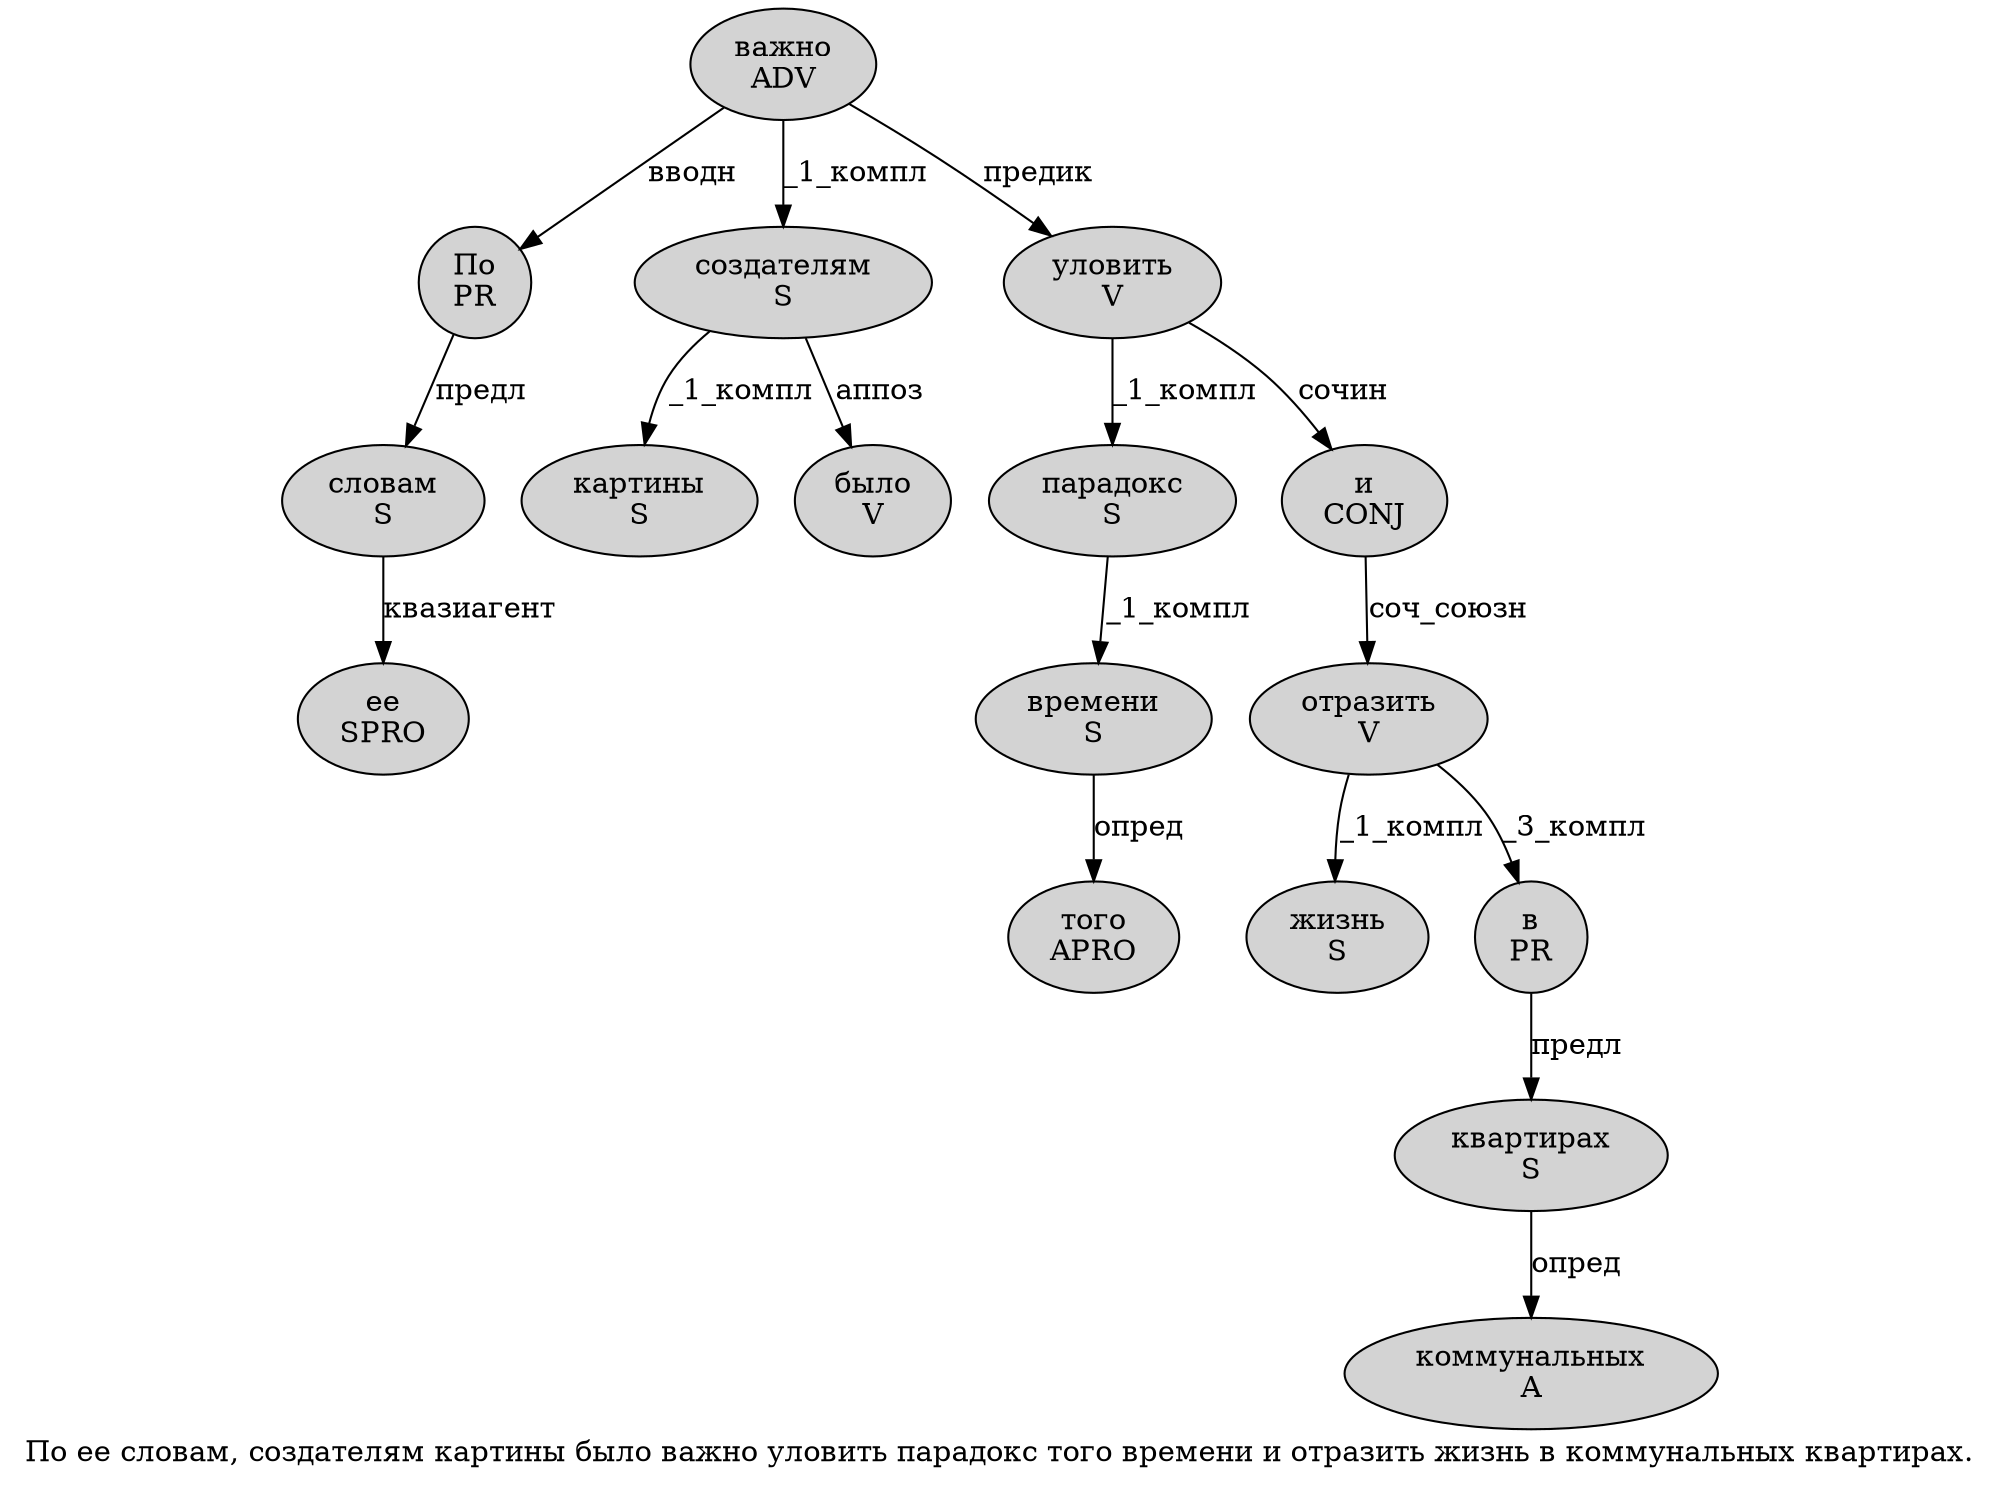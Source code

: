 digraph SENTENCE_1514 {
	graph [label="По ее словам, создателям картины было важно уловить парадокс того времени и отразить жизнь в коммунальных квартирах."]
	node [style=filled]
		0 [label="По
PR" color="" fillcolor=lightgray penwidth=1 shape=ellipse]
		1 [label="ее
SPRO" color="" fillcolor=lightgray penwidth=1 shape=ellipse]
		2 [label="словам
S" color="" fillcolor=lightgray penwidth=1 shape=ellipse]
		4 [label="создателям
S" color="" fillcolor=lightgray penwidth=1 shape=ellipse]
		5 [label="картины
S" color="" fillcolor=lightgray penwidth=1 shape=ellipse]
		6 [label="было
V" color="" fillcolor=lightgray penwidth=1 shape=ellipse]
		7 [label="важно
ADV" color="" fillcolor=lightgray penwidth=1 shape=ellipse]
		8 [label="уловить
V" color="" fillcolor=lightgray penwidth=1 shape=ellipse]
		9 [label="парадокс
S" color="" fillcolor=lightgray penwidth=1 shape=ellipse]
		10 [label="того
APRO" color="" fillcolor=lightgray penwidth=1 shape=ellipse]
		11 [label="времени
S" color="" fillcolor=lightgray penwidth=1 shape=ellipse]
		12 [label="и
CONJ" color="" fillcolor=lightgray penwidth=1 shape=ellipse]
		13 [label="отразить
V" color="" fillcolor=lightgray penwidth=1 shape=ellipse]
		14 [label="жизнь
S" color="" fillcolor=lightgray penwidth=1 shape=ellipse]
		15 [label="в
PR" color="" fillcolor=lightgray penwidth=1 shape=ellipse]
		16 [label="коммунальных
A" color="" fillcolor=lightgray penwidth=1 shape=ellipse]
		17 [label="квартирах
S" color="" fillcolor=lightgray penwidth=1 shape=ellipse]
			4 -> 5 [label="_1_компл"]
			4 -> 6 [label="аппоз"]
			2 -> 1 [label="квазиагент"]
			15 -> 17 [label="предл"]
			9 -> 11 [label="_1_компл"]
			7 -> 0 [label="вводн"]
			7 -> 4 [label="_1_компл"]
			7 -> 8 [label="предик"]
			11 -> 10 [label="опред"]
			17 -> 16 [label="опред"]
			8 -> 9 [label="_1_компл"]
			8 -> 12 [label="сочин"]
			0 -> 2 [label="предл"]
			12 -> 13 [label="соч_союзн"]
			13 -> 14 [label="_1_компл"]
			13 -> 15 [label="_3_компл"]
}